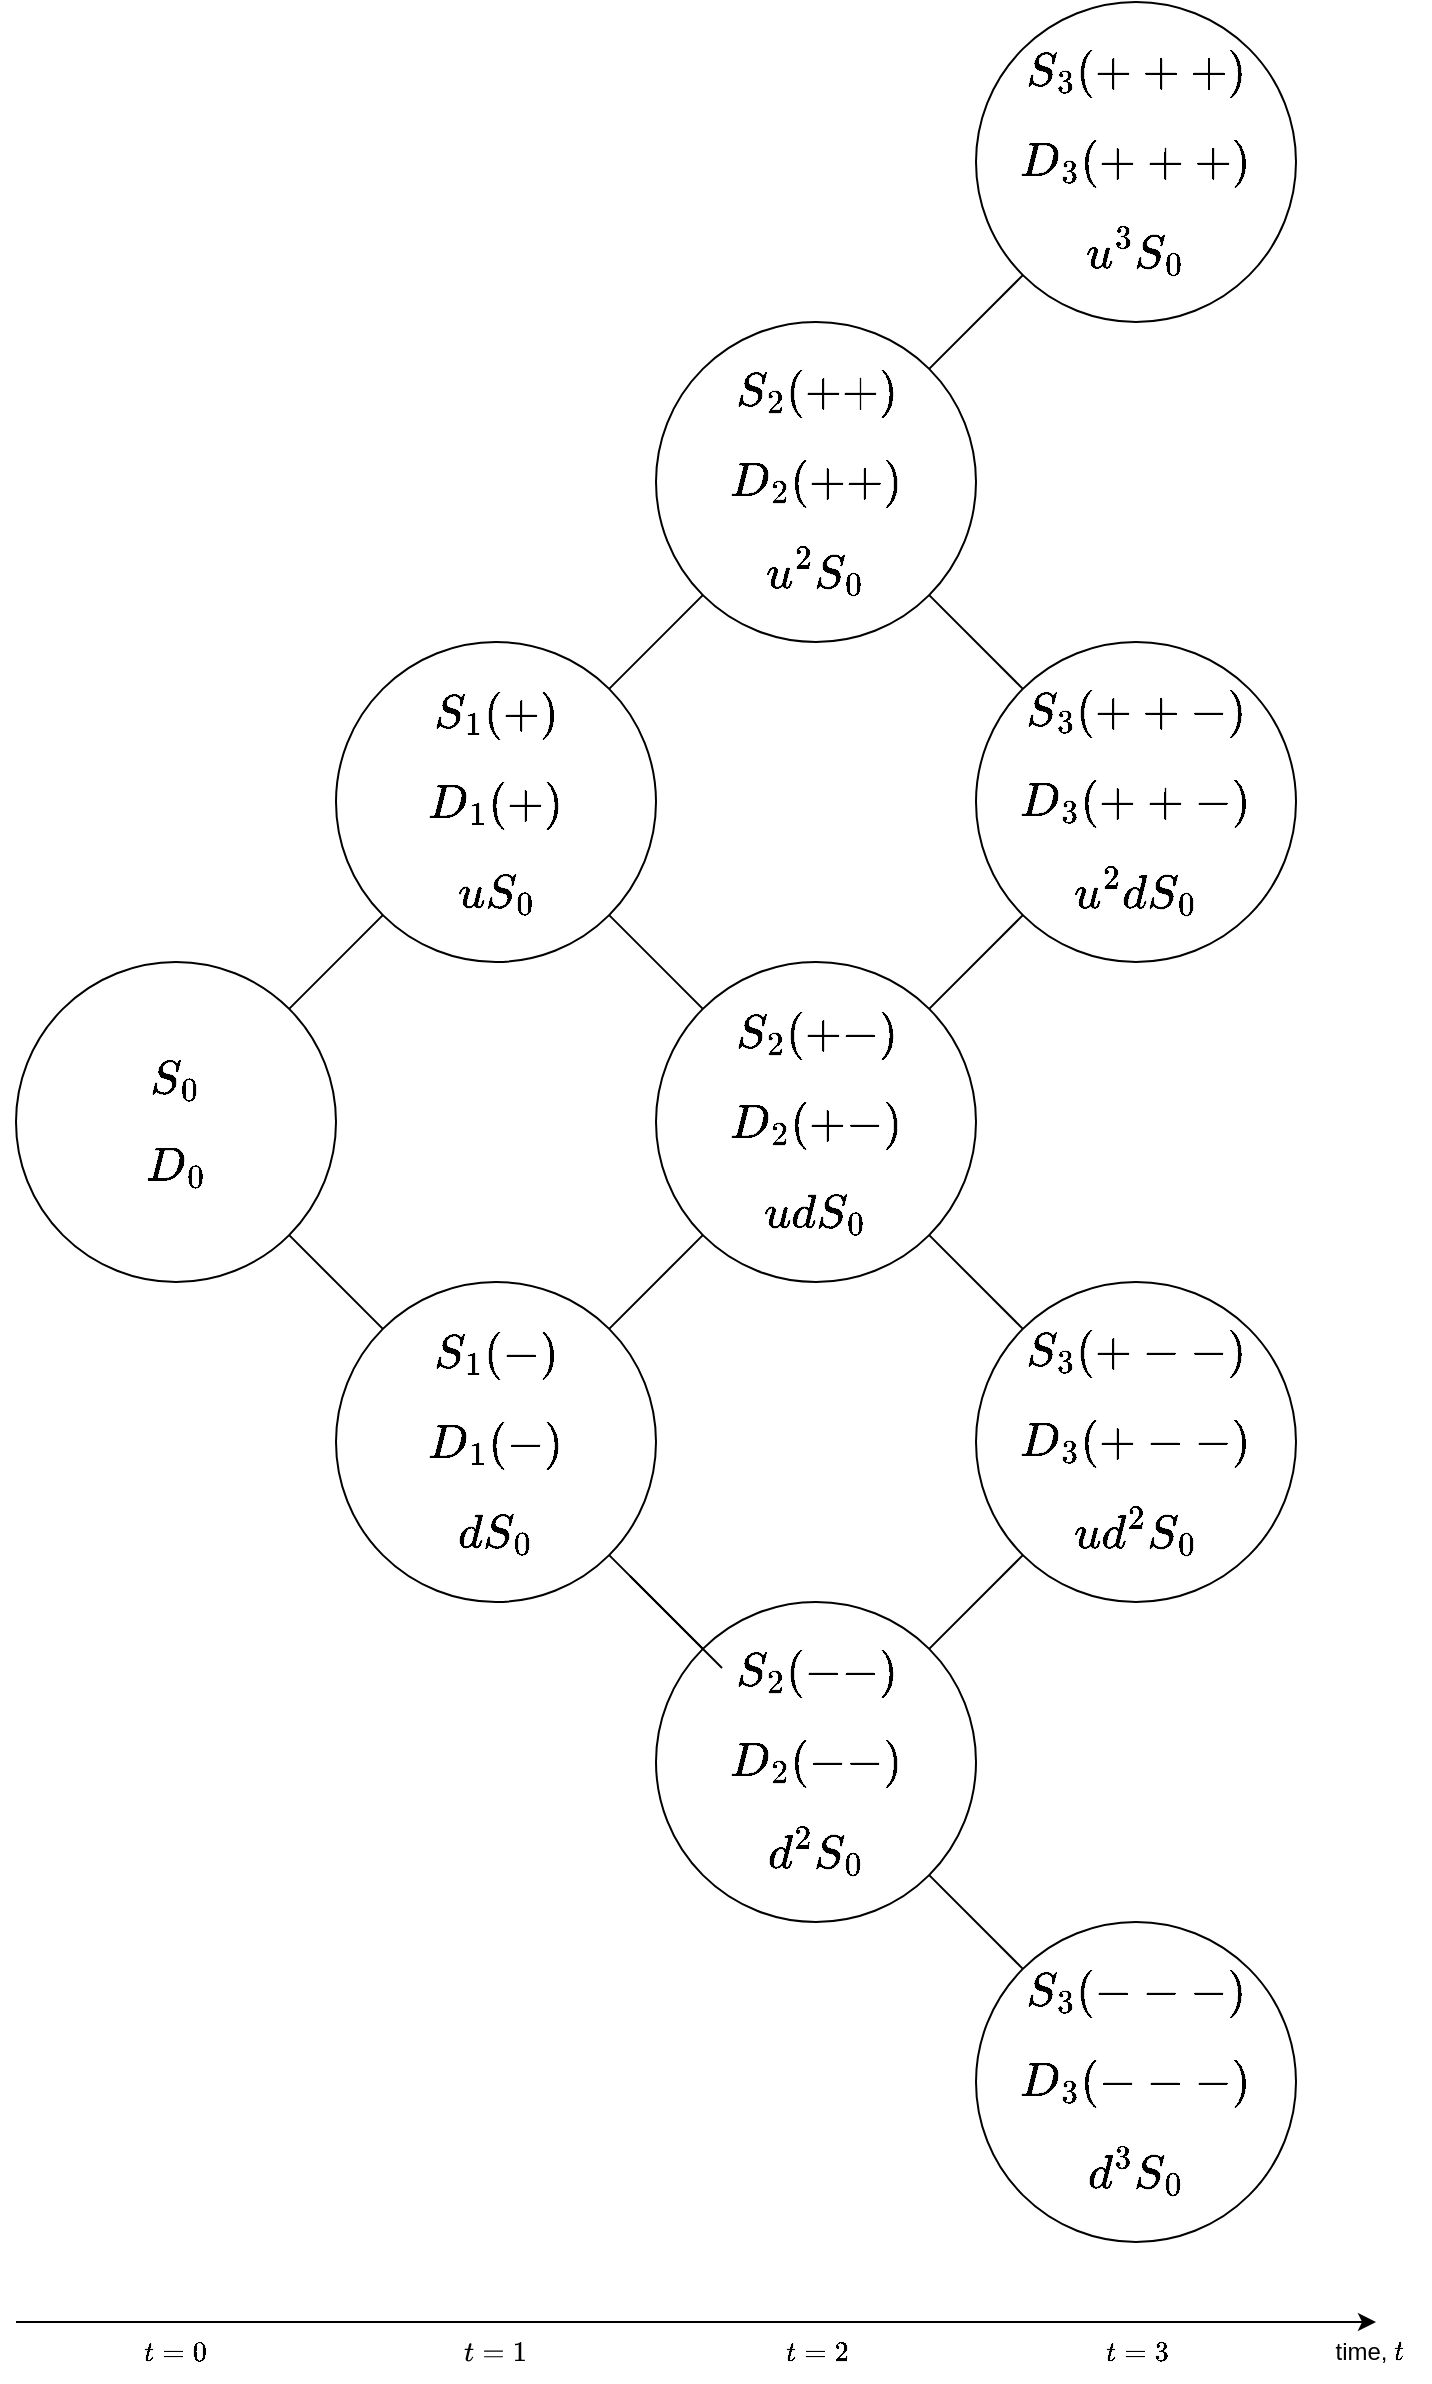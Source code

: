 <mxfile version="24.2.1" type="device">
  <diagram name="Page-1" id="NiVjttbs5BZ_rAKcHLfe">
    <mxGraphModel dx="2379" dy="1226" grid="1" gridSize="10" guides="1" tooltips="1" connect="1" arrows="1" fold="1" page="1" pageScale="1" pageWidth="827" pageHeight="1169" math="1" shadow="0">
      <root>
        <mxCell id="0" />
        <mxCell id="1" parent="0" />
        <mxCell id="9l3zHF-Q-634JyzbhvCw-1" value="&lt;font size=&quot;1&quot; style=&quot;&quot;&gt;&lt;b style=&quot;font-size: 20px;&quot;&gt;$$S_{0}$$&lt;/b&gt;&lt;/font&gt;&lt;div&gt;&lt;font size=&quot;1&quot; style=&quot;&quot;&gt;&lt;b style=&quot;font-size: 20px;&quot;&gt;$$D_{0}$$&lt;/b&gt;&lt;/font&gt;&lt;/div&gt;" style="ellipse;whiteSpace=wrap;html=1;aspect=fixed;" parent="1" vertex="1">
          <mxGeometry x="40" y="520" width="160" height="160" as="geometry" />
        </mxCell>
        <mxCell id="9l3zHF-Q-634JyzbhvCw-2" value="&lt;font size=&quot;1&quot; style=&quot;&quot;&gt;&lt;b style=&quot;font-size: 20px;&quot;&gt;$$S_{1}(-)$$&lt;/b&gt;&lt;/font&gt;&lt;b style=&quot;background-color: initial; font-size: 20px;&quot;&gt;$$D_{1}(-)$$&lt;/b&gt;&lt;b style=&quot;background-color: initial; font-size: 20px;&quot;&gt;$$dS_{0}$$&lt;/b&gt;" style="ellipse;whiteSpace=wrap;html=1;aspect=fixed;" parent="1" vertex="1">
          <mxGeometry x="200" y="680" width="160" height="160" as="geometry" />
        </mxCell>
        <mxCell id="9l3zHF-Q-634JyzbhvCw-3" value="&lt;font size=&quot;1&quot; style=&quot;&quot;&gt;&lt;b style=&quot;font-size: 20px;&quot;&gt;$$S_{1}(+)$$&lt;/b&gt;&lt;/font&gt;&lt;b style=&quot;background-color: initial; font-size: 20px;&quot;&gt;$$D_{1}(+)$$&lt;/b&gt;&lt;b style=&quot;background-color: initial; font-size: 20px;&quot;&gt;$$uS_{0}$$&lt;/b&gt;" style="ellipse;whiteSpace=wrap;html=1;aspect=fixed;" parent="1" vertex="1">
          <mxGeometry x="200" y="360" width="160" height="160" as="geometry" />
        </mxCell>
        <mxCell id="9l3zHF-Q-634JyzbhvCw-4" value="" style="endArrow=none;html=1;rounded=0;entryX=0;entryY=1;entryDx=0;entryDy=0;exitX=1;exitY=0;exitDx=0;exitDy=0;" parent="1" source="9l3zHF-Q-634JyzbhvCw-1" target="9l3zHF-Q-634JyzbhvCw-3" edge="1">
          <mxGeometry width="50" height="50" relative="1" as="geometry">
            <mxPoint x="70" y="510" as="sourcePoint" />
            <mxPoint x="280" y="630" as="targetPoint" />
          </mxGeometry>
        </mxCell>
        <mxCell id="9l3zHF-Q-634JyzbhvCw-5" value="" style="endArrow=none;html=1;rounded=0;exitX=1;exitY=1;exitDx=0;exitDy=0;entryX=0;entryY=0;entryDx=0;entryDy=0;" parent="1" source="9l3zHF-Q-634JyzbhvCw-1" target="9l3zHF-Q-634JyzbhvCw-2" edge="1">
          <mxGeometry width="50" height="50" relative="1" as="geometry">
            <mxPoint x="110" y="694" as="sourcePoint" />
            <mxPoint x="294" y="550" as="targetPoint" />
          </mxGeometry>
        </mxCell>
        <mxCell id="9l3zHF-Q-634JyzbhvCw-6" value="" style="endArrow=classic;html=1;rounded=0;endFill=1;" parent="1" edge="1">
          <mxGeometry width="50" height="50" relative="1" as="geometry">
            <mxPoint x="40" y="1200" as="sourcePoint" />
            <mxPoint x="720" y="1200" as="targetPoint" />
          </mxGeometry>
        </mxCell>
        <mxCell id="9l3zHF-Q-634JyzbhvCw-7" value="&lt;svg style=&quot;vertical-align: -0.186ex;&quot; xmlns:xlink=&quot;http://www.w3.org/1999/xlink&quot; viewBox=&quot;0 -666 2194.6 748&quot; role=&quot;img&quot; height=&quot;1.692ex&quot; width=&quot;4.965ex&quot; xmlns=&quot;http://www.w3.org/2000/svg&quot;&gt;&lt;defs&gt;&lt;path d=&quot;M26 385Q19 392 19 395Q19 399 22 411T27 425Q29 430 36 430T87 431H140L159 511Q162 522 166 540T173 566T179 586T187 603T197 615T211 624T229 626Q247 625 254 615T261 596Q261 589 252 549T232 470L222 433Q222 431 272 431H323Q330 424 330 420Q330 398 317 385H210L174 240Q135 80 135 68Q135 26 162 26Q197 26 230 60T283 144Q285 150 288 151T303 153H307Q322 153 322 145Q322 142 319 133Q314 117 301 95T267 48T216 6T155 -11Q125 -11 98 4T59 56Q57 64 57 83V101L92 241Q127 382 128 383Q128 385 77 385H26Z&quot; id=&quot;MJX-2-TEX-I-1D461&quot;&gt;&lt;/path&gt;&lt;path d=&quot;M56 347Q56 360 70 367H707Q722 359 722 347Q722 336 708 328L390 327H72Q56 332 56 347ZM56 153Q56 168 72 173H708Q722 163 722 153Q722 140 707 133H70Q56 140 56 153Z&quot; id=&quot;MJX-2-TEX-N-3D&quot;&gt;&lt;/path&gt;&lt;path d=&quot;M213 578L200 573Q186 568 160 563T102 556H83V602H102Q149 604 189 617T245 641T273 663Q275 666 285 666Q294 666 302 660V361L303 61Q310 54 315 52T339 48T401 46H427V0H416Q395 3 257 3Q121 3 100 0H88V46H114Q136 46 152 46T177 47T193 50T201 52T207 57T213 61V578Z&quot; id=&quot;MJX-2-TEX-N-31&quot;&gt;&lt;/path&gt;&lt;/defs&gt;&lt;g transform=&quot;scale(1,-1)&quot; stroke-width=&quot;0&quot; fill=&quot;currentColor&quot; stroke=&quot;currentColor&quot;&gt;&lt;g data-mml-node=&quot;math&quot;&gt;&lt;g data-mml-node=&quot;mi&quot;&gt;&lt;use xlink:href=&quot;#MJX-2-TEX-I-1D461&quot; data-c=&quot;1D461&quot;&gt;&lt;/use&gt;&lt;/g&gt;&lt;g transform=&quot;translate(638.8,0)&quot; data-mml-node=&quot;mo&quot;&gt;&lt;use xlink:href=&quot;#MJX-2-TEX-N-3D&quot; data-c=&quot;3D&quot;&gt;&lt;/use&gt;&lt;/g&gt;&lt;g transform=&quot;translate(1694.6,0)&quot; data-mml-node=&quot;mn&quot;&gt;&lt;use xlink:href=&quot;#MJX-2-TEX-N-31&quot; data-c=&quot;31&quot;&gt;&lt;/use&gt;&lt;/g&gt;&lt;/g&gt;&lt;/g&gt;&lt;/svg&gt;" style="text;html=1;align=center;verticalAlign=middle;whiteSpace=wrap;rounded=0;" parent="1" vertex="1">
          <mxGeometry x="250" y="1200" width="60" height="30" as="geometry" />
        </mxCell>
        <mxCell id="9l3zHF-Q-634JyzbhvCw-9" value="$$t=0$$" style="text;html=1;align=center;verticalAlign=middle;whiteSpace=wrap;rounded=0;" parent="1" vertex="1">
          <mxGeometry x="90" y="1200" width="60" height="30" as="geometry" />
        </mxCell>
        <mxCell id="9l3zHF-Q-634JyzbhvCw-11" value="time, \(t\)" style="text;html=1;align=center;verticalAlign=middle;whiteSpace=wrap;rounded=0;" parent="1" vertex="1">
          <mxGeometry x="687" y="1200" width="60" height="30" as="geometry" />
        </mxCell>
        <mxCell id="lW3J8gatiGAa4wnf2vKW-2" value="&lt;font size=&quot;1&quot; style=&quot;&quot;&gt;&lt;b style=&quot;font-size: 20px;&quot;&gt;$$S_{2}(++)$$&lt;/b&gt;&lt;/font&gt;&lt;b style=&quot;background-color: initial; font-size: 20px;&quot;&gt;$$D_{2}(++)$$&lt;/b&gt;&lt;b style=&quot;background-color: initial; font-size: 20px;&quot;&gt;$$u^{2}S_{0}$$&lt;/b&gt;" style="ellipse;whiteSpace=wrap;html=1;aspect=fixed;" parent="1" vertex="1">
          <mxGeometry x="360" y="200" width="160" height="160" as="geometry" />
        </mxCell>
        <mxCell id="lW3J8gatiGAa4wnf2vKW-3" value="&lt;font size=&quot;1&quot; style=&quot;&quot;&gt;&lt;b style=&quot;font-size: 20px;&quot;&gt;$$S_{2}(+-)$$&lt;/b&gt;&lt;/font&gt;&lt;b style=&quot;background-color: initial; font-size: 20px;&quot;&gt;$$D_{2}(+-)$$&lt;/b&gt;&lt;b style=&quot;background-color: initial; font-size: 20px;&quot;&gt;$$udS_{0}$$&lt;/b&gt;" style="ellipse;whiteSpace=wrap;html=1;aspect=fixed;" parent="1" vertex="1">
          <mxGeometry x="360" y="520" width="160" height="160" as="geometry" />
        </mxCell>
        <mxCell id="lW3J8gatiGAa4wnf2vKW-5" value="&lt;font size=&quot;1&quot; style=&quot;&quot;&gt;&lt;b style=&quot;font-size: 20px;&quot;&gt;$$S_{2}(--)$$&lt;/b&gt;&lt;/font&gt;&lt;b style=&quot;background-color: initial; font-size: 20px;&quot;&gt;$$D_{2}(--)$$&lt;/b&gt;&lt;b style=&quot;background-color: initial; font-size: 20px;&quot;&gt;$$d^{2}S_{0}$$&lt;/b&gt;" style="ellipse;whiteSpace=wrap;html=1;aspect=fixed;" parent="1" vertex="1">
          <mxGeometry x="360" y="840" width="160" height="160" as="geometry" />
        </mxCell>
        <mxCell id="lW3J8gatiGAa4wnf2vKW-7" value="$$t=2$$" style="text;html=1;align=center;verticalAlign=middle;resizable=0;points=[];autosize=1;strokeColor=none;fillColor=none;" parent="1" vertex="1">
          <mxGeometry x="405" y="1200" width="70" height="30" as="geometry" />
        </mxCell>
        <mxCell id="lW3J8gatiGAa4wnf2vKW-8" value="" style="endArrow=none;html=1;rounded=0;exitX=1;exitY=0;exitDx=0;exitDy=0;entryX=0;entryY=1;entryDx=0;entryDy=0;" parent="1" source="9l3zHF-Q-634JyzbhvCw-2" target="lW3J8gatiGAa4wnf2vKW-3" edge="1">
          <mxGeometry width="50" height="50" relative="1" as="geometry">
            <mxPoint x="310" y="760" as="sourcePoint" />
            <mxPoint x="440" y="720" as="targetPoint" />
          </mxGeometry>
        </mxCell>
        <mxCell id="lW3J8gatiGAa4wnf2vKW-9" value="" style="endArrow=none;html=1;rounded=0;exitX=1;exitY=1;exitDx=0;exitDy=0;entryX=0;entryY=0;entryDx=0;entryDy=0;" parent="1" source="9l3zHF-Q-634JyzbhvCw-3" target="lW3J8gatiGAa4wnf2vKW-3" edge="1">
          <mxGeometry width="50" height="50" relative="1" as="geometry">
            <mxPoint x="300" y="520" as="sourcePoint" />
            <mxPoint x="403" y="457" as="targetPoint" />
          </mxGeometry>
        </mxCell>
        <mxCell id="lW3J8gatiGAa4wnf2vKW-10" value="" style="endArrow=none;html=1;rounded=0;exitX=1;exitY=0;exitDx=0;exitDy=0;entryX=0;entryY=1;entryDx=0;entryDy=0;" parent="1" source="9l3zHF-Q-634JyzbhvCw-3" target="lW3J8gatiGAa4wnf2vKW-2" edge="1">
          <mxGeometry width="50" height="50" relative="1" as="geometry">
            <mxPoint x="390" y="383" as="sourcePoint" />
            <mxPoint x="493" y="320" as="targetPoint" />
          </mxGeometry>
        </mxCell>
        <mxCell id="lW3J8gatiGAa4wnf2vKW-11" value="" style="endArrow=none;html=1;rounded=0;exitX=1;exitY=1;exitDx=0;exitDy=0;entryX=0;entryY=0;entryDx=0;entryDy=0;" parent="1" source="9l3zHF-Q-634JyzbhvCw-2" target="lW3J8gatiGAa4wnf2vKW-5" edge="1">
          <mxGeometry width="50" height="50" relative="1" as="geometry">
            <mxPoint x="390" y="870" as="sourcePoint" />
            <mxPoint x="493" y="807" as="targetPoint" />
          </mxGeometry>
        </mxCell>
        <mxCell id="FZso1nyRNyO_QJkRHetE-1" value="&lt;font size=&quot;1&quot; style=&quot;&quot;&gt;&lt;b style=&quot;font-size: 20px;&quot;&gt;$$S_{3}(+++)$$&lt;/b&gt;&lt;/font&gt;&lt;b style=&quot;background-color: initial; font-size: 20px;&quot;&gt;$$D_{3}(+++)$$&lt;/b&gt;&lt;b style=&quot;background-color: initial; font-size: 20px;&quot;&gt;$$u^{3}S_{0}$$&lt;/b&gt;" style="ellipse;whiteSpace=wrap;html=1;aspect=fixed;" vertex="1" parent="1">
          <mxGeometry x="520" y="40" width="160" height="160" as="geometry" />
        </mxCell>
        <mxCell id="FZso1nyRNyO_QJkRHetE-2" value="$$t=3$$" style="text;html=1;align=center;verticalAlign=middle;resizable=0;points=[];autosize=1;strokeColor=none;fillColor=none;" vertex="1" parent="1">
          <mxGeometry x="565" y="1200" width="70" height="30" as="geometry" />
        </mxCell>
        <mxCell id="FZso1nyRNyO_QJkRHetE-3" value="&lt;font size=&quot;1&quot; style=&quot;&quot;&gt;&lt;b style=&quot;font-size: 20px;&quot;&gt;$$S_{3}(++-)$$&lt;/b&gt;&lt;/font&gt;&lt;b style=&quot;background-color: initial; font-size: 20px;&quot;&gt;$$D_{3}(++-)$$&lt;/b&gt;&lt;b style=&quot;background-color: initial; font-size: 20px;&quot;&gt;$$u^{2}dS_{0}$$&lt;/b&gt;" style="ellipse;whiteSpace=wrap;html=1;aspect=fixed;" vertex="1" parent="1">
          <mxGeometry x="520" y="360" width="160" height="160" as="geometry" />
        </mxCell>
        <mxCell id="FZso1nyRNyO_QJkRHetE-4" value="&lt;font size=&quot;1&quot; style=&quot;&quot;&gt;&lt;b style=&quot;font-size: 20px;&quot;&gt;$$S_{3}(+--)$$&lt;/b&gt;&lt;/font&gt;&lt;b style=&quot;background-color: initial; font-size: 20px;&quot;&gt;$$D_{3}(+--)$$&lt;/b&gt;&lt;b style=&quot;background-color: initial; font-size: 20px;&quot;&gt;$$ud^{2}S_{0}$$&lt;/b&gt;" style="ellipse;whiteSpace=wrap;html=1;aspect=fixed;" vertex="1" parent="1">
          <mxGeometry x="520" y="680" width="160" height="160" as="geometry" />
        </mxCell>
        <mxCell id="FZso1nyRNyO_QJkRHetE-5" value="&lt;font size=&quot;1&quot; style=&quot;&quot;&gt;&lt;b style=&quot;font-size: 20px;&quot;&gt;$$S_{3}(---)$$&lt;/b&gt;&lt;/font&gt;&lt;b style=&quot;background-color: initial; font-size: 20px;&quot;&gt;$$D_{3}(---)$$&lt;/b&gt;&lt;b style=&quot;background-color: initial; font-size: 20px;&quot;&gt;$$d^{3}S_{0}$$&lt;/b&gt;" style="ellipse;whiteSpace=wrap;html=1;aspect=fixed;" vertex="1" parent="1">
          <mxGeometry x="520" y="1000" width="160" height="160" as="geometry" />
        </mxCell>
        <mxCell id="FZso1nyRNyO_QJkRHetE-6" value="" style="endArrow=none;html=1;rounded=0;exitX=1;exitY=1;exitDx=0;exitDy=0;entryX=0;entryY=0;entryDx=0;entryDy=0;" edge="1" parent="1">
          <mxGeometry width="50" height="50" relative="1" as="geometry">
            <mxPoint x="347" y="827" as="sourcePoint" />
            <mxPoint x="393" y="873" as="targetPoint" />
          </mxGeometry>
        </mxCell>
        <mxCell id="FZso1nyRNyO_QJkRHetE-7" value="" style="endArrow=none;html=1;rounded=0;exitX=1;exitY=0;exitDx=0;exitDy=0;entryX=0;entryY=1;entryDx=0;entryDy=0;" edge="1" parent="1" source="lW3J8gatiGAa4wnf2vKW-5" target="FZso1nyRNyO_QJkRHetE-4">
          <mxGeometry width="50" height="50" relative="1" as="geometry">
            <mxPoint x="565" y="920" as="sourcePoint" />
            <mxPoint x="615" y="870" as="targetPoint" />
          </mxGeometry>
        </mxCell>
        <mxCell id="FZso1nyRNyO_QJkRHetE-8" value="" style="endArrow=none;html=1;rounded=0;exitX=1;exitY=1;exitDx=0;exitDy=0;entryX=0;entryY=0;entryDx=0;entryDy=0;" edge="1" parent="1" source="lW3J8gatiGAa4wnf2vKW-5" target="FZso1nyRNyO_QJkRHetE-5">
          <mxGeometry width="50" height="50" relative="1" as="geometry">
            <mxPoint x="570" y="966" as="sourcePoint" />
            <mxPoint x="616" y="920" as="targetPoint" />
          </mxGeometry>
        </mxCell>
        <mxCell id="FZso1nyRNyO_QJkRHetE-9" value="" style="endArrow=none;html=1;rounded=0;exitX=1;exitY=1;exitDx=0;exitDy=0;entryX=0;entryY=0;entryDx=0;entryDy=0;" edge="1" parent="1" source="lW3J8gatiGAa4wnf2vKW-3" target="FZso1nyRNyO_QJkRHetE-4">
          <mxGeometry width="50" height="50" relative="1" as="geometry">
            <mxPoint x="580" y="976" as="sourcePoint" />
            <mxPoint x="626" y="930" as="targetPoint" />
          </mxGeometry>
        </mxCell>
        <mxCell id="FZso1nyRNyO_QJkRHetE-10" value="" style="endArrow=none;html=1;rounded=0;exitX=1;exitY=1;exitDx=0;exitDy=0;entryX=0;entryY=0;entryDx=0;entryDy=0;" edge="1" parent="1" source="lW3J8gatiGAa4wnf2vKW-2" target="FZso1nyRNyO_QJkRHetE-3">
          <mxGeometry width="50" height="50" relative="1" as="geometry">
            <mxPoint x="590" y="986" as="sourcePoint" />
            <mxPoint x="636" y="940" as="targetPoint" />
          </mxGeometry>
        </mxCell>
        <mxCell id="FZso1nyRNyO_QJkRHetE-11" value="" style="endArrow=none;html=1;rounded=0;exitX=1;exitY=0;exitDx=0;exitDy=0;entryX=0;entryY=1;entryDx=0;entryDy=0;" edge="1" parent="1" source="lW3J8gatiGAa4wnf2vKW-2" target="FZso1nyRNyO_QJkRHetE-1">
          <mxGeometry width="50" height="50" relative="1" as="geometry">
            <mxPoint x="600" y="996" as="sourcePoint" />
            <mxPoint x="646" y="950" as="targetPoint" />
          </mxGeometry>
        </mxCell>
        <mxCell id="FZso1nyRNyO_QJkRHetE-12" value="" style="endArrow=none;html=1;rounded=0;exitX=1;exitY=0;exitDx=0;exitDy=0;entryX=0;entryY=1;entryDx=0;entryDy=0;" edge="1" parent="1" source="lW3J8gatiGAa4wnf2vKW-3" target="FZso1nyRNyO_QJkRHetE-3">
          <mxGeometry width="50" height="50" relative="1" as="geometry">
            <mxPoint x="610" y="1006" as="sourcePoint" />
            <mxPoint x="656" y="960" as="targetPoint" />
          </mxGeometry>
        </mxCell>
      </root>
    </mxGraphModel>
  </diagram>
</mxfile>
